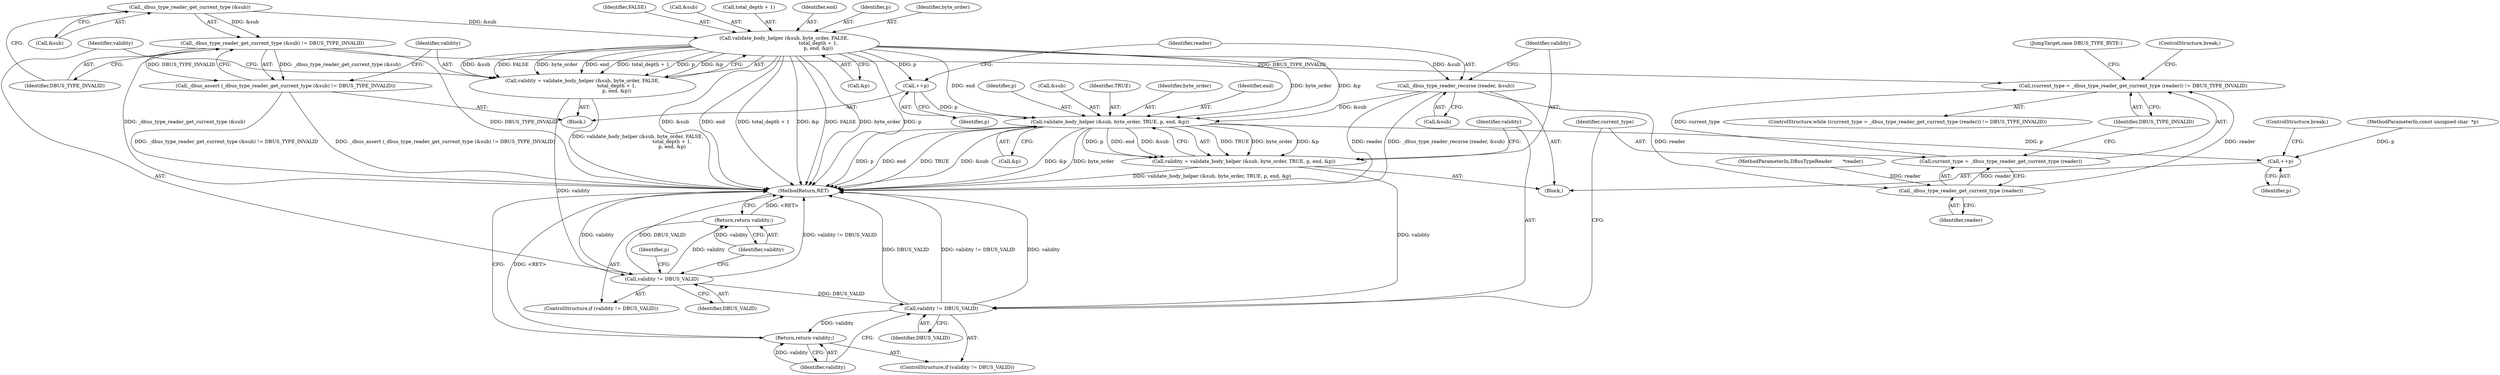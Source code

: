 digraph "0_dbus_7d65a3a6ed8815e34a99c680ac3869fde49dbbd4@API" {
"1000711" [label="(Call,_dbus_type_reader_get_current_type (&sub))"];
"1000710" [label="(Call,_dbus_type_reader_get_current_type (&sub) != DBUS_TYPE_INVALID)"];
"1000131" [label="(Call,(current_type = _dbus_type_reader_get_current_type (reader)) != DBUS_TYPE_INVALID)"];
"1000709" [label="(Call,_dbus_assert (_dbus_type_reader_get_current_type (&sub) != DBUS_TYPE_INVALID))"];
"1000717" [label="(Call,validate_body_helper (&sub, byte_order, FALSE,\n                                             total_depth + 1,\n                                             p, end, &p))"];
"1000715" [label="(Call,validity = validate_body_helper (&sub, byte_order, FALSE,\n                                             total_depth + 1,\n                                             p, end, &p))"];
"1000730" [label="(Call,validity != DBUS_VALID)"];
"1000733" [label="(Return,return validity;)"];
"1000760" [label="(Call,validity != DBUS_VALID)"];
"1000763" [label="(Return,return validity;)"];
"1000742" [label="(Call,++p)"];
"1000750" [label="(Call,validate_body_helper (&sub, byte_order, TRUE, p, end, &p))"];
"1000140" [label="(Call,++p)"];
"1000748" [label="(Call,validity = validate_body_helper (&sub, byte_order, TRUE, p, end, &p))"];
"1000744" [label="(Call,_dbus_type_reader_recurse (reader, &sub))"];
"1000134" [label="(Call,_dbus_type_reader_get_current_type (reader))"];
"1000132" [label="(Call,current_type = _dbus_type_reader_get_current_type (reader))"];
"1000139" [label="(JumpTarget,case DBUS_TYPE_BYTE:)"];
"1000755" [label="(Identifier,p)"];
"1000714" [label="(Identifier,DBUS_TYPE_INVALID)"];
"1000734" [label="(Identifier,validity)"];
"1000721" [label="(Identifier,FALSE)"];
"1000750" [label="(Call,validate_body_helper (&sub, byte_order, TRUE, p, end, &p))"];
"1000711" [label="(Call,_dbus_type_reader_get_current_type (&sub))"];
"1000717" [label="(Call,validate_body_helper (&sub, byte_order, FALSE,\n                                             total_depth + 1,\n                                             p, end, &p))"];
"1000710" [label="(Call,_dbus_type_reader_get_current_type (&sub) != DBUS_TYPE_INVALID)"];
"1000763" [label="(Return,return validity;)"];
"1000718" [label="(Call,&sub)"];
"1000730" [label="(Call,validity != DBUS_VALID)"];
"1000738" [label="(Identifier,p)"];
"1000749" [label="(Identifier,validity)"];
"1000130" [label="(ControlStructure,while ((current_type = _dbus_type_reader_get_current_type (reader)) != DBUS_TYPE_INVALID))"];
"1000137" [label="(Block,)"];
"1000727" [label="(Call,&p)"];
"1000760" [label="(Call,validity != DBUS_VALID)"];
"1000761" [label="(Identifier,validity)"];
"1000141" [label="(Identifier,p)"];
"1000729" [label="(ControlStructure,if (validity != DBUS_VALID))"];
"1000210" [label="(Block,)"];
"1000733" [label="(Return,return validity;)"];
"1000140" [label="(Call,++p)"];
"1000742" [label="(Call,++p)"];
"1000712" [label="(Call,&sub)"];
"1000751" [label="(Call,&sub)"];
"1000142" [label="(ControlStructure,break;)"];
"1000716" [label="(Identifier,validity)"];
"1000136" [label="(Identifier,DBUS_TYPE_INVALID)"];
"1000722" [label="(Call,total_depth + 1)"];
"1000743" [label="(Identifier,p)"];
"1000754" [label="(Identifier,TRUE)"];
"1000135" [label="(Identifier,reader)"];
"1000726" [label="(Identifier,end)"];
"1000765" [label="(ControlStructure,break;)"];
"1000744" [label="(Call,_dbus_type_reader_recurse (reader, &sub))"];
"1000133" [label="(Identifier,current_type)"];
"1000131" [label="(Call,(current_type = _dbus_type_reader_get_current_type (reader)) != DBUS_TYPE_INVALID)"];
"1000732" [label="(Identifier,DBUS_VALID)"];
"1000764" [label="(Identifier,validity)"];
"1000112" [label="(MethodParameterIn,DBusTypeReader       *reader)"];
"1000753" [label="(Identifier,byte_order)"];
"1000725" [label="(Identifier,p)"];
"1000116" [label="(MethodParameterIn,const unsigned char  *p)"];
"1000762" [label="(Identifier,DBUS_VALID)"];
"1000757" [label="(Call,&p)"];
"1000746" [label="(Call,&sub)"];
"1000134" [label="(Call,_dbus_type_reader_get_current_type (reader))"];
"1000132" [label="(Call,current_type = _dbus_type_reader_get_current_type (reader))"];
"1000715" [label="(Call,validity = validate_body_helper (&sub, byte_order, FALSE,\n                                             total_depth + 1,\n                                             p, end, &p))"];
"1000745" [label="(Identifier,reader)"];
"1000731" [label="(Identifier,validity)"];
"1000709" [label="(Call,_dbus_assert (_dbus_type_reader_get_current_type (&sub) != DBUS_TYPE_INVALID))"];
"1000748" [label="(Call,validity = validate_body_helper (&sub, byte_order, TRUE, p, end, &p))"];
"1000770" [label="(MethodReturn,RET)"];
"1000756" [label="(Identifier,end)"];
"1000759" [label="(ControlStructure,if (validity != DBUS_VALID))"];
"1000720" [label="(Identifier,byte_order)"];
"1000711" -> "1000710"  [label="AST: "];
"1000711" -> "1000712"  [label="CFG: "];
"1000712" -> "1000711"  [label="AST: "];
"1000714" -> "1000711"  [label="CFG: "];
"1000711" -> "1000710"  [label="DDG: &sub"];
"1000711" -> "1000717"  [label="DDG: &sub"];
"1000710" -> "1000709"  [label="AST: "];
"1000710" -> "1000714"  [label="CFG: "];
"1000714" -> "1000710"  [label="AST: "];
"1000709" -> "1000710"  [label="CFG: "];
"1000710" -> "1000770"  [label="DDG: DBUS_TYPE_INVALID"];
"1000710" -> "1000770"  [label="DDG: _dbus_type_reader_get_current_type (&sub)"];
"1000710" -> "1000131"  [label="DDG: DBUS_TYPE_INVALID"];
"1000710" -> "1000709"  [label="DDG: _dbus_type_reader_get_current_type (&sub)"];
"1000710" -> "1000709"  [label="DDG: DBUS_TYPE_INVALID"];
"1000131" -> "1000130"  [label="AST: "];
"1000131" -> "1000136"  [label="CFG: "];
"1000132" -> "1000131"  [label="AST: "];
"1000136" -> "1000131"  [label="AST: "];
"1000139" -> "1000131"  [label="CFG: "];
"1000765" -> "1000131"  [label="CFG: "];
"1000132" -> "1000131"  [label="DDG: current_type"];
"1000134" -> "1000131"  [label="DDG: reader"];
"1000709" -> "1000210"  [label="AST: "];
"1000716" -> "1000709"  [label="CFG: "];
"1000709" -> "1000770"  [label="DDG: _dbus_assert (_dbus_type_reader_get_current_type (&sub) != DBUS_TYPE_INVALID)"];
"1000709" -> "1000770"  [label="DDG: _dbus_type_reader_get_current_type (&sub) != DBUS_TYPE_INVALID"];
"1000717" -> "1000715"  [label="AST: "];
"1000717" -> "1000727"  [label="CFG: "];
"1000718" -> "1000717"  [label="AST: "];
"1000720" -> "1000717"  [label="AST: "];
"1000721" -> "1000717"  [label="AST: "];
"1000722" -> "1000717"  [label="AST: "];
"1000725" -> "1000717"  [label="AST: "];
"1000726" -> "1000717"  [label="AST: "];
"1000727" -> "1000717"  [label="AST: "];
"1000715" -> "1000717"  [label="CFG: "];
"1000717" -> "1000770"  [label="DDG: &p"];
"1000717" -> "1000770"  [label="DDG: FALSE"];
"1000717" -> "1000770"  [label="DDG: byte_order"];
"1000717" -> "1000770"  [label="DDG: p"];
"1000717" -> "1000770"  [label="DDG: &sub"];
"1000717" -> "1000770"  [label="DDG: end"];
"1000717" -> "1000770"  [label="DDG: total_depth + 1"];
"1000717" -> "1000715"  [label="DDG: &sub"];
"1000717" -> "1000715"  [label="DDG: FALSE"];
"1000717" -> "1000715"  [label="DDG: byte_order"];
"1000717" -> "1000715"  [label="DDG: end"];
"1000717" -> "1000715"  [label="DDG: total_depth + 1"];
"1000717" -> "1000715"  [label="DDG: p"];
"1000717" -> "1000715"  [label="DDG: &p"];
"1000717" -> "1000742"  [label="DDG: p"];
"1000717" -> "1000744"  [label="DDG: &sub"];
"1000717" -> "1000750"  [label="DDG: byte_order"];
"1000717" -> "1000750"  [label="DDG: &p"];
"1000717" -> "1000750"  [label="DDG: end"];
"1000715" -> "1000210"  [label="AST: "];
"1000716" -> "1000715"  [label="AST: "];
"1000731" -> "1000715"  [label="CFG: "];
"1000715" -> "1000770"  [label="DDG: validate_body_helper (&sub, byte_order, FALSE,\n                                             total_depth + 1,\n                                             p, end, &p)"];
"1000715" -> "1000730"  [label="DDG: validity"];
"1000730" -> "1000729"  [label="AST: "];
"1000730" -> "1000732"  [label="CFG: "];
"1000731" -> "1000730"  [label="AST: "];
"1000732" -> "1000730"  [label="AST: "];
"1000734" -> "1000730"  [label="CFG: "];
"1000738" -> "1000730"  [label="CFG: "];
"1000730" -> "1000770"  [label="DDG: validity != DBUS_VALID"];
"1000730" -> "1000770"  [label="DDG: validity"];
"1000730" -> "1000770"  [label="DDG: DBUS_VALID"];
"1000730" -> "1000733"  [label="DDG: validity"];
"1000730" -> "1000760"  [label="DDG: DBUS_VALID"];
"1000733" -> "1000729"  [label="AST: "];
"1000733" -> "1000734"  [label="CFG: "];
"1000734" -> "1000733"  [label="AST: "];
"1000770" -> "1000733"  [label="CFG: "];
"1000733" -> "1000770"  [label="DDG: <RET>"];
"1000734" -> "1000733"  [label="DDG: validity"];
"1000760" -> "1000759"  [label="AST: "];
"1000760" -> "1000762"  [label="CFG: "];
"1000761" -> "1000760"  [label="AST: "];
"1000762" -> "1000760"  [label="AST: "];
"1000133" -> "1000760"  [label="CFG: "];
"1000764" -> "1000760"  [label="CFG: "];
"1000760" -> "1000770"  [label="DDG: DBUS_VALID"];
"1000760" -> "1000770"  [label="DDG: validity != DBUS_VALID"];
"1000760" -> "1000770"  [label="DDG: validity"];
"1000748" -> "1000760"  [label="DDG: validity"];
"1000760" -> "1000763"  [label="DDG: validity"];
"1000763" -> "1000759"  [label="AST: "];
"1000763" -> "1000764"  [label="CFG: "];
"1000764" -> "1000763"  [label="AST: "];
"1000770" -> "1000763"  [label="CFG: "];
"1000763" -> "1000770"  [label="DDG: <RET>"];
"1000764" -> "1000763"  [label="DDG: validity"];
"1000742" -> "1000210"  [label="AST: "];
"1000742" -> "1000743"  [label="CFG: "];
"1000743" -> "1000742"  [label="AST: "];
"1000745" -> "1000742"  [label="CFG: "];
"1000742" -> "1000750"  [label="DDG: p"];
"1000750" -> "1000748"  [label="AST: "];
"1000750" -> "1000757"  [label="CFG: "];
"1000751" -> "1000750"  [label="AST: "];
"1000753" -> "1000750"  [label="AST: "];
"1000754" -> "1000750"  [label="AST: "];
"1000755" -> "1000750"  [label="AST: "];
"1000756" -> "1000750"  [label="AST: "];
"1000757" -> "1000750"  [label="AST: "];
"1000748" -> "1000750"  [label="CFG: "];
"1000750" -> "1000770"  [label="DDG: TRUE"];
"1000750" -> "1000770"  [label="DDG: &sub"];
"1000750" -> "1000770"  [label="DDG: &p"];
"1000750" -> "1000770"  [label="DDG: byte_order"];
"1000750" -> "1000770"  [label="DDG: p"];
"1000750" -> "1000770"  [label="DDG: end"];
"1000750" -> "1000140"  [label="DDG: p"];
"1000750" -> "1000748"  [label="DDG: TRUE"];
"1000750" -> "1000748"  [label="DDG: byte_order"];
"1000750" -> "1000748"  [label="DDG: &p"];
"1000750" -> "1000748"  [label="DDG: p"];
"1000750" -> "1000748"  [label="DDG: end"];
"1000750" -> "1000748"  [label="DDG: &sub"];
"1000744" -> "1000750"  [label="DDG: &sub"];
"1000140" -> "1000137"  [label="AST: "];
"1000140" -> "1000141"  [label="CFG: "];
"1000141" -> "1000140"  [label="AST: "];
"1000142" -> "1000140"  [label="CFG: "];
"1000116" -> "1000140"  [label="DDG: p"];
"1000748" -> "1000137"  [label="AST: "];
"1000749" -> "1000748"  [label="AST: "];
"1000761" -> "1000748"  [label="CFG: "];
"1000748" -> "1000770"  [label="DDG: validate_body_helper (&sub, byte_order, TRUE, p, end, &p)"];
"1000744" -> "1000137"  [label="AST: "];
"1000744" -> "1000746"  [label="CFG: "];
"1000745" -> "1000744"  [label="AST: "];
"1000746" -> "1000744"  [label="AST: "];
"1000749" -> "1000744"  [label="CFG: "];
"1000744" -> "1000770"  [label="DDG: _dbus_type_reader_recurse (reader, &sub)"];
"1000744" -> "1000770"  [label="DDG: reader"];
"1000744" -> "1000134"  [label="DDG: reader"];
"1000134" -> "1000132"  [label="AST: "];
"1000134" -> "1000135"  [label="CFG: "];
"1000135" -> "1000134"  [label="AST: "];
"1000132" -> "1000134"  [label="CFG: "];
"1000134" -> "1000132"  [label="DDG: reader"];
"1000112" -> "1000134"  [label="DDG: reader"];
"1000133" -> "1000132"  [label="AST: "];
"1000136" -> "1000132"  [label="CFG: "];
}
